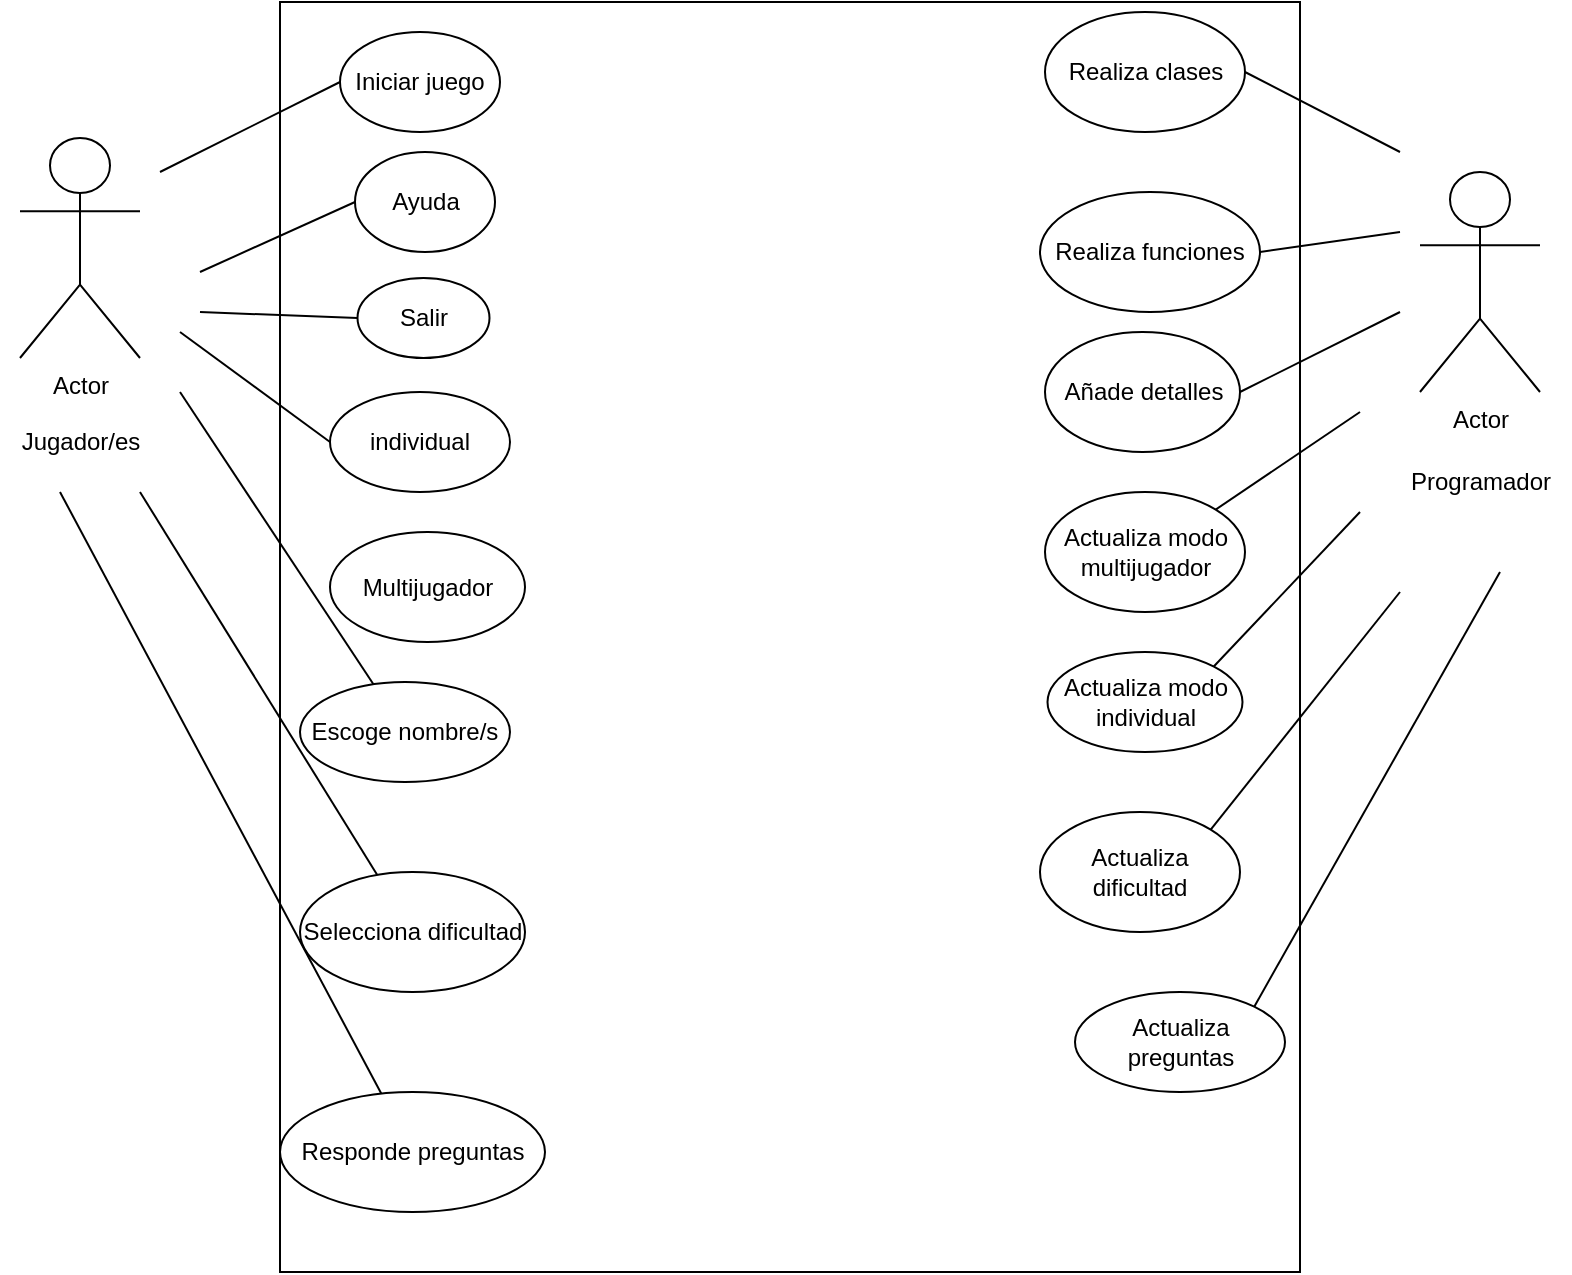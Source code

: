 <mxfile version="27.0.2">
  <diagram name="Página-1" id="RQKXvFqXNU20q3TNpa7y">
    <mxGraphModel grid="1" page="1" gridSize="10" guides="1" tooltips="1" connect="1" arrows="1" fold="1" pageScale="1" pageWidth="827" pageHeight="1169" math="0" shadow="0">
      <root>
        <mxCell id="0" />
        <mxCell id="1" parent="0" />
        <mxCell id="7SfNrAbP-dUt0hr2ca_D-5" value="Actor" style="shape=umlActor;verticalLabelPosition=bottom;verticalAlign=top;html=1;outlineConnect=0;" vertex="1" parent="1">
          <mxGeometry x="40" y="63" width="60" height="110" as="geometry" />
        </mxCell>
        <mxCell id="7SfNrAbP-dUt0hr2ca_D-6" value="Jugador/es" style="text;html=1;align=center;verticalAlign=middle;resizable=0;points=[];autosize=1;strokeColor=none;fillColor=none;" vertex="1" parent="1">
          <mxGeometry x="30" y="200" width="80" height="30" as="geometry" />
        </mxCell>
        <mxCell id="7SfNrAbP-dUt0hr2ca_D-8" value="" style="rounded=0;whiteSpace=wrap;html=1;" vertex="1" parent="1">
          <mxGeometry x="170" y="-5" width="510" height="635" as="geometry" />
        </mxCell>
        <mxCell id="7SfNrAbP-dUt0hr2ca_D-10" value="Programador" style="text;html=1;align=center;verticalAlign=middle;resizable=0;points=[];autosize=1;strokeColor=none;fillColor=none;" vertex="1" parent="1">
          <mxGeometry x="725" y="220" width="90" height="30" as="geometry" />
        </mxCell>
        <mxCell id="7SfNrAbP-dUt0hr2ca_D-11" value="Actor" style="shape=umlActor;verticalLabelPosition=bottom;verticalAlign=top;html=1;outlineConnect=0;" vertex="1" parent="1">
          <mxGeometry x="740" y="80" width="60" height="110" as="geometry" />
        </mxCell>
        <mxCell id="7SfNrAbP-dUt0hr2ca_D-12" value="" style="endArrow=none;html=1;rounded=0;entryX=0;entryY=0.5;entryDx=0;entryDy=0;" edge="1" parent="1" target="7SfNrAbP-dUt0hr2ca_D-13">
          <mxGeometry width="50" height="50" relative="1" as="geometry">
            <mxPoint x="110" y="80" as="sourcePoint" />
            <mxPoint x="440" y="280" as="targetPoint" />
          </mxGeometry>
        </mxCell>
        <mxCell id="7SfNrAbP-dUt0hr2ca_D-13" value="Iniciar juego" style="ellipse;whiteSpace=wrap;html=1;" vertex="1" parent="1">
          <mxGeometry x="200" y="10" width="80" height="50" as="geometry" />
        </mxCell>
        <mxCell id="7SfNrAbP-dUt0hr2ca_D-15" value="" style="endArrow=none;html=1;rounded=0;entryX=0;entryY=0.5;entryDx=0;entryDy=0;" edge="1" parent="1" target="7SfNrAbP-dUt0hr2ca_D-16">
          <mxGeometry width="50" height="50" relative="1" as="geometry">
            <mxPoint x="120" y="160" as="sourcePoint" />
            <mxPoint x="440" y="280" as="targetPoint" />
          </mxGeometry>
        </mxCell>
        <mxCell id="7SfNrAbP-dUt0hr2ca_D-16" value="individual" style="ellipse;whiteSpace=wrap;html=1;" vertex="1" parent="1">
          <mxGeometry x="195" y="190" width="90" height="50" as="geometry" />
        </mxCell>
        <mxCell id="7SfNrAbP-dUt0hr2ca_D-17" value="" style="endArrow=none;html=1;rounded=0;" edge="1" parent="1" target="7SfNrAbP-dUt0hr2ca_D-19">
          <mxGeometry width="50" height="50" relative="1" as="geometry">
            <mxPoint x="120" y="190" as="sourcePoint" />
            <mxPoint x="440" y="270" as="targetPoint" />
          </mxGeometry>
        </mxCell>
        <mxCell id="7SfNrAbP-dUt0hr2ca_D-19" value="Escoge nombre/s" style="ellipse;whiteSpace=wrap;html=1;" vertex="1" parent="1">
          <mxGeometry x="180" y="335" width="105" height="50" as="geometry" />
        </mxCell>
        <mxCell id="7SfNrAbP-dUt0hr2ca_D-20" value="" style="endArrow=none;html=1;rounded=0;" edge="1" parent="1" target="7SfNrAbP-dUt0hr2ca_D-21">
          <mxGeometry width="50" height="50" relative="1" as="geometry">
            <mxPoint x="100" y="240" as="sourcePoint" />
            <mxPoint x="440" y="280" as="targetPoint" />
          </mxGeometry>
        </mxCell>
        <mxCell id="7SfNrAbP-dUt0hr2ca_D-21" value="Selecciona dificultad" style="ellipse;whiteSpace=wrap;html=1;" vertex="1" parent="1">
          <mxGeometry x="180" y="430" width="112.5" height="60" as="geometry" />
        </mxCell>
        <mxCell id="7SfNrAbP-dUt0hr2ca_D-22" value="" style="endArrow=none;html=1;rounded=0;" edge="1" parent="1" target="7SfNrAbP-dUt0hr2ca_D-23">
          <mxGeometry width="50" height="50" relative="1" as="geometry">
            <mxPoint x="60" y="240" as="sourcePoint" />
            <mxPoint x="440" y="280" as="targetPoint" />
          </mxGeometry>
        </mxCell>
        <mxCell id="7SfNrAbP-dUt0hr2ca_D-23" value="Responde preguntas" style="ellipse;whiteSpace=wrap;html=1;" vertex="1" parent="1">
          <mxGeometry x="170" y="540" width="132.5" height="60" as="geometry" />
        </mxCell>
        <mxCell id="7SfNrAbP-dUt0hr2ca_D-24" value="Multijugador" style="ellipse;whiteSpace=wrap;html=1;" vertex="1" parent="1">
          <mxGeometry x="195" y="260" width="97.5" height="55" as="geometry" />
        </mxCell>
        <mxCell id="7SfNrAbP-dUt0hr2ca_D-25" value="Ayuda" style="ellipse;whiteSpace=wrap;html=1;" vertex="1" parent="1">
          <mxGeometry x="207.5" y="70" width="70" height="50" as="geometry" />
        </mxCell>
        <mxCell id="7SfNrAbP-dUt0hr2ca_D-26" value="Salir" style="ellipse;whiteSpace=wrap;html=1;" vertex="1" parent="1">
          <mxGeometry x="208.75" y="133" width="66" height="40" as="geometry" />
        </mxCell>
        <mxCell id="7SfNrAbP-dUt0hr2ca_D-27" value="" style="endArrow=none;html=1;rounded=0;entryX=0;entryY=0.5;entryDx=0;entryDy=0;" edge="1" parent="1" target="7SfNrAbP-dUt0hr2ca_D-26">
          <mxGeometry width="50" height="50" relative="1" as="geometry">
            <mxPoint x="130" y="150" as="sourcePoint" />
            <mxPoint x="440" y="210" as="targetPoint" />
          </mxGeometry>
        </mxCell>
        <mxCell id="7SfNrAbP-dUt0hr2ca_D-28" value="" style="endArrow=none;html=1;rounded=0;entryX=0;entryY=0.5;entryDx=0;entryDy=0;" edge="1" parent="1" target="7SfNrAbP-dUt0hr2ca_D-25">
          <mxGeometry width="50" height="50" relative="1" as="geometry">
            <mxPoint x="130" y="130" as="sourcePoint" />
            <mxPoint x="440" y="210" as="targetPoint" />
          </mxGeometry>
        </mxCell>
        <mxCell id="7SfNrAbP-dUt0hr2ca_D-29" value="Realiza clases" style="ellipse;whiteSpace=wrap;html=1;" vertex="1" parent="1">
          <mxGeometry x="552.5" width="100" height="60" as="geometry" />
        </mxCell>
        <mxCell id="7SfNrAbP-dUt0hr2ca_D-30" value="Realiza funciones" style="ellipse;whiteSpace=wrap;html=1;" vertex="1" parent="1">
          <mxGeometry x="550" y="90" width="110" height="60" as="geometry" />
        </mxCell>
        <mxCell id="7SfNrAbP-dUt0hr2ca_D-31" value="Actualiza modo multijugador" style="ellipse;whiteSpace=wrap;html=1;" vertex="1" parent="1">
          <mxGeometry x="552.5" y="240" width="100" height="60" as="geometry" />
        </mxCell>
        <mxCell id="7SfNrAbP-dUt0hr2ca_D-32" value="Actualiza dificultad" style="ellipse;whiteSpace=wrap;html=1;" vertex="1" parent="1">
          <mxGeometry x="550" y="400" width="100" height="60" as="geometry" />
        </mxCell>
        <mxCell id="7SfNrAbP-dUt0hr2ca_D-33" value="Actualiza preguntas" style="ellipse;whiteSpace=wrap;html=1;" vertex="1" parent="1">
          <mxGeometry x="567.5" y="490" width="105" height="50" as="geometry" />
        </mxCell>
        <mxCell id="7SfNrAbP-dUt0hr2ca_D-35" value="Añade detalles" style="ellipse;whiteSpace=wrap;html=1;" vertex="1" parent="1">
          <mxGeometry x="552.5" y="160" width="97.5" height="60" as="geometry" />
        </mxCell>
        <mxCell id="7SfNrAbP-dUt0hr2ca_D-36" value="Actualiza modo individual" style="ellipse;whiteSpace=wrap;html=1;" vertex="1" parent="1">
          <mxGeometry x="553.75" y="320" width="97.5" height="50" as="geometry" />
        </mxCell>
        <mxCell id="7SfNrAbP-dUt0hr2ca_D-37" value="" style="endArrow=none;html=1;rounded=0;entryX=1;entryY=0;entryDx=0;entryDy=0;" edge="1" parent="1" target="7SfNrAbP-dUt0hr2ca_D-33">
          <mxGeometry width="50" height="50" relative="1" as="geometry">
            <mxPoint x="780" y="280" as="sourcePoint" />
            <mxPoint x="440" y="280" as="targetPoint" />
          </mxGeometry>
        </mxCell>
        <mxCell id="7SfNrAbP-dUt0hr2ca_D-38" value="" style="endArrow=none;html=1;rounded=0;entryX=1;entryY=0;entryDx=0;entryDy=0;" edge="1" parent="1" target="7SfNrAbP-dUt0hr2ca_D-32">
          <mxGeometry width="50" height="50" relative="1" as="geometry">
            <mxPoint x="730" y="290" as="sourcePoint" />
            <mxPoint x="440" y="280" as="targetPoint" />
          </mxGeometry>
        </mxCell>
        <mxCell id="7SfNrAbP-dUt0hr2ca_D-39" value="" style="endArrow=none;html=1;rounded=0;entryX=1;entryY=0;entryDx=0;entryDy=0;" edge="1" parent="1" target="7SfNrAbP-dUt0hr2ca_D-36">
          <mxGeometry width="50" height="50" relative="1" as="geometry">
            <mxPoint x="710" y="250" as="sourcePoint" />
            <mxPoint x="440" y="280" as="targetPoint" />
          </mxGeometry>
        </mxCell>
        <mxCell id="7SfNrAbP-dUt0hr2ca_D-40" value="" style="endArrow=none;html=1;rounded=0;entryX=1;entryY=0;entryDx=0;entryDy=0;" edge="1" parent="1" target="7SfNrAbP-dUt0hr2ca_D-31">
          <mxGeometry width="50" height="50" relative="1" as="geometry">
            <mxPoint x="710" y="200" as="sourcePoint" />
            <mxPoint x="440" y="280" as="targetPoint" />
          </mxGeometry>
        </mxCell>
        <mxCell id="7SfNrAbP-dUt0hr2ca_D-41" value="" style="endArrow=none;html=1;rounded=0;entryX=1;entryY=0.5;entryDx=0;entryDy=0;" edge="1" parent="1" target="7SfNrAbP-dUt0hr2ca_D-35">
          <mxGeometry width="50" height="50" relative="1" as="geometry">
            <mxPoint x="730" y="150" as="sourcePoint" />
            <mxPoint x="440" y="280" as="targetPoint" />
          </mxGeometry>
        </mxCell>
        <mxCell id="7SfNrAbP-dUt0hr2ca_D-42" value="" style="endArrow=none;html=1;rounded=0;entryX=1;entryY=0.5;entryDx=0;entryDy=0;" edge="1" parent="1" target="7SfNrAbP-dUt0hr2ca_D-30">
          <mxGeometry width="50" height="50" relative="1" as="geometry">
            <mxPoint x="730" y="110" as="sourcePoint" />
            <mxPoint x="440" y="280" as="targetPoint" />
          </mxGeometry>
        </mxCell>
        <mxCell id="7SfNrAbP-dUt0hr2ca_D-43" value="" style="endArrow=none;html=1;rounded=0;entryX=1;entryY=0.5;entryDx=0;entryDy=0;" edge="1" parent="1" target="7SfNrAbP-dUt0hr2ca_D-29">
          <mxGeometry width="50" height="50" relative="1" as="geometry">
            <mxPoint x="730" y="70" as="sourcePoint" />
            <mxPoint x="440" y="280" as="targetPoint" />
          </mxGeometry>
        </mxCell>
      </root>
    </mxGraphModel>
  </diagram>
</mxfile>
